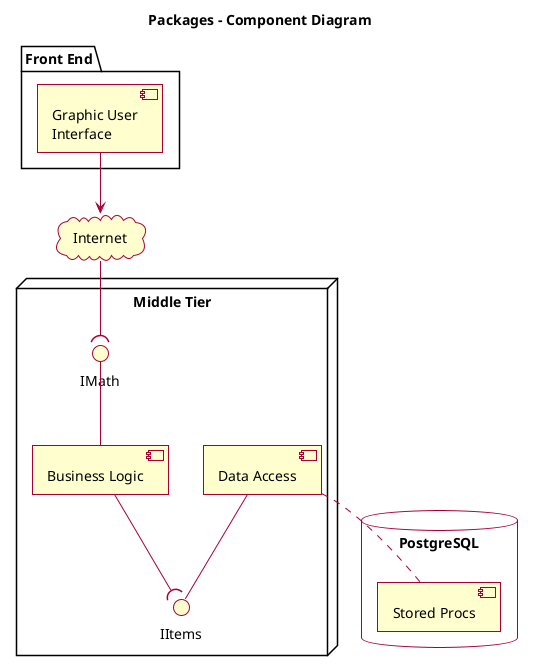 @startuml Samples

    ' ================================= TWEAKS =================================
    skin rose
    skinparam classFontName Calibri
    skinparam shadowing false
    ' --------------------------------------------------------------------------

    title Packages - Component Diagram

    'Para este caso, no toma las llaves estilo C#.
    package "Front End" {
        component [Graphic User\nInterface] as GUI
    }

    cloud Internet {
        'Haz lo tuyo...
    }
    
    node "Middle Tier" {
        [Business Logic]
        [Data Access] as DA  
        interface IMath as Math
        interface "IItems" as Items
    } 

    database "PostgreSQL\n" {
        [Stored Procs]
    }

    GUI -down-> Internet
    Internet -down-( Math
    [Business Logic] -up- Math
    DA -- Items
    [Business Logic] --( Items
    DA .. [Stored Procs]
    
@enduml